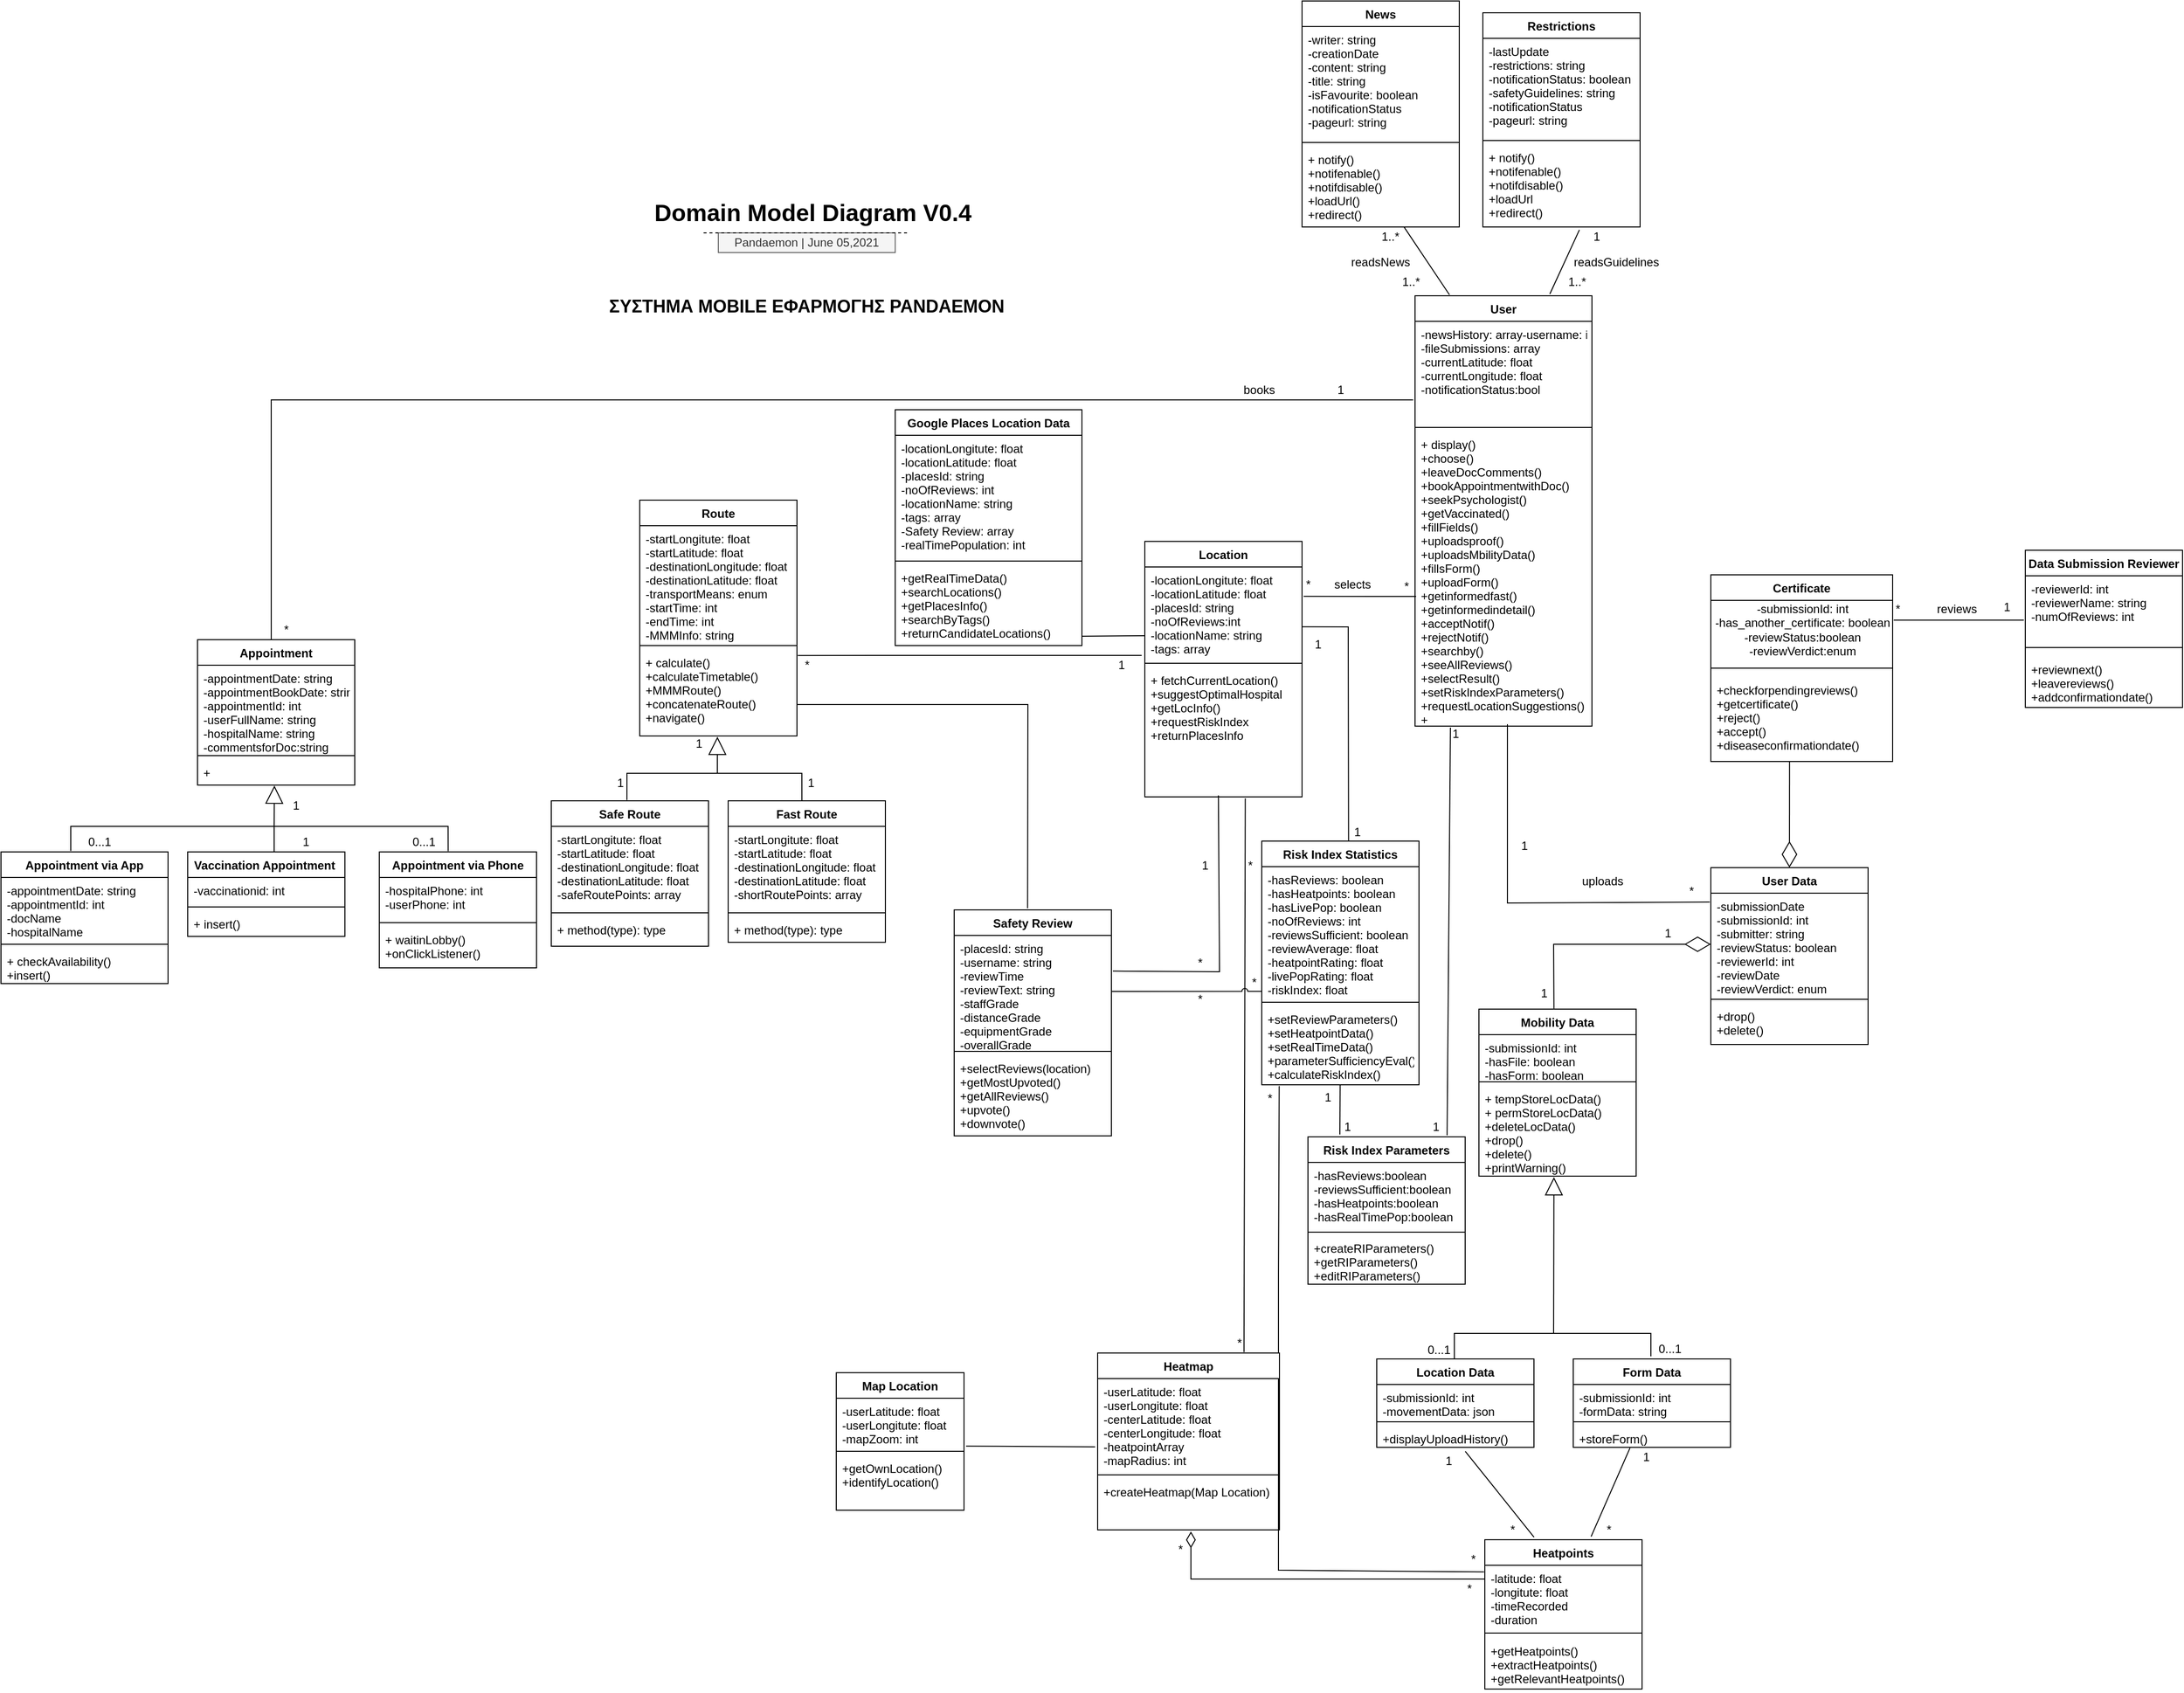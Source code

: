 <mxfile version="14.7.0" type="device"><diagram id="yuyomh_Z-riFMBoMnAS-" name="Page-1"><mxGraphModel dx="2098" dy="1786" grid="1" gridSize="10" guides="1" tooltips="1" connect="1" arrows="1" fold="1" page="1" pageScale="1" pageWidth="850" pageHeight="1100" background="none" math="0" shadow="0"><root><mxCell id="0"/><mxCell id="1" parent="0"/><mxCell id="DXZhsuYm7_AlYFbYrXAc-66" value="" style="endArrow=none;html=1;rounded=0;strokeWidth=1;exitX=0.469;exitY=-0.001;exitDx=0;exitDy=0;exitPerimeter=0;" parent="1" source="4TDQ_Oid2N28Wve5Wpuq-97" edge="1"><mxGeometry width="50" height="50" relative="1" as="geometry"><mxPoint x="-545" y="480" as="sourcePoint"/><mxPoint x="617" y="230" as="targetPoint"/><Array as="points"><mxPoint x="-545" y="230"/><mxPoint x="6" y="230"/></Array></mxGeometry></mxCell><mxCell id="DXZhsuYm7_AlYFbYrXAc-67" value="" style="endArrow=none;html=1;exitX=0.762;exitY=-0.004;exitDx=0;exitDy=0;exitPerimeter=0;entryX=0.614;entryY=1.035;entryDx=0;entryDy=0;entryPerimeter=0;" parent="1" source="4TDQ_Oid2N28Wve5Wpuq-22" target="4TDQ_Oid2N28Wve5Wpuq-66" edge="1"><mxGeometry width="50" height="50" relative="1" as="geometry"><mxPoint x="748.96" y="111.0" as="sourcePoint"/><mxPoint x="794" y="54" as="targetPoint"/></mxGeometry></mxCell><mxCell id="DXZhsuYm7_AlYFbYrXAc-73" value="&lt;h2&gt;ΣΥΣΤΗΜΑ ΜΟΒILE ΕΦΑΡΜΟΓΗΣ PANDAEMON&lt;/h2&gt;" style="text;html=1;strokeColor=none;fillColor=none;align=center;verticalAlign=middle;whiteSpace=wrap;rounded=0;" parent="1" vertex="1"><mxGeometry x="-220" y="110" width="440" height="50" as="geometry"/></mxCell><mxCell id="DXZhsuYm7_AlYFbYrXAc-74" value="&lt;h1&gt;Domain Model Diagram V0.4&lt;/h1&gt;" style="text;html=1;strokeColor=none;fillColor=none;spacing=5;spacingTop=-20;whiteSpace=wrap;overflow=hidden;rounded=0;fontFamily=Helvetica;" parent="1" vertex="1"><mxGeometry x="-160" y="20" width="335" height="120" as="geometry"/></mxCell><mxCell id="DXZhsuYm7_AlYFbYrXAc-75" value="Pandaemon | June 05,2021" style="text;html=1;strokeColor=#666666;fillColor=#f5f5f5;align=center;verticalAlign=middle;whiteSpace=wrap;rounded=0;fontFamily=Helvetica;fontStyle=0;fontColor=#333333;" parent="1" vertex="1"><mxGeometry x="-90" y="60" width="180" height="20" as="geometry"/></mxCell><mxCell id="DXZhsuYm7_AlYFbYrXAc-76" value="" style="endArrow=none;dashed=1;html=1;fontFamily=Helvetica;" parent="1" edge="1"><mxGeometry width="50" height="50" relative="1" as="geometry"><mxPoint x="-105" y="60" as="sourcePoint"/><mxPoint x="105" y="60" as="targetPoint"/></mxGeometry></mxCell><mxCell id="Nefk6OI-wcXbnHu0i7zC-15" value="" style="endArrow=block;endSize=16;endFill=0;html=1;entryX=0.489;entryY=1.019;entryDx=0;entryDy=0;entryPerimeter=0;" parent="1" target="4TDQ_Oid2N28Wve5Wpuq-100" edge="1"><mxGeometry width="160" relative="1" as="geometry"><mxPoint x="-542" y="664" as="sourcePoint"/><mxPoint x="-543.04" y="604.456" as="targetPoint"/><Array as="points"/></mxGeometry></mxCell><mxCell id="Nefk6OI-wcXbnHu0i7zC-16" value="" style="endArrow=none;html=1;rounded=0;entryX=0.438;entryY=-0.006;entryDx=0;entryDy=0;entryPerimeter=0;" parent="1" target="4TDQ_Oid2N28Wve5Wpuq-37" edge="1"><mxGeometry width="50" height="50" relative="1" as="geometry"><mxPoint x="-749" y="689" as="sourcePoint"/><mxPoint x="-365" y="680" as="targetPoint"/><Array as="points"><mxPoint x="-749" y="664"/><mxPoint x="-515" y="664"/><mxPoint x="-365" y="664"/></Array></mxGeometry></mxCell><mxCell id="Nefk6OI-wcXbnHu0i7zC-24" value="" style="endArrow=block;endSize=16;endFill=0;html=1;entryX=0.477;entryY=1.011;entryDx=0;entryDy=0;entryPerimeter=0;" parent="1" target="4TDQ_Oid2N28Wve5Wpuq-80" edge="1"><mxGeometry width="160" relative="1" as="geometry"><mxPoint x="760" y="1180" as="sourcePoint"/><mxPoint x="759" y="1040" as="targetPoint"/><Array as="points"/></mxGeometry></mxCell><mxCell id="Nefk6OI-wcXbnHu0i7zC-25" value="" style="endArrow=none;html=1;entryX=0.025;entryY=0.87;entryDx=0;entryDy=0;rounded=0;entryPerimeter=0;exitX=0.9;exitY=0.98;exitDx=0;exitDy=0;exitPerimeter=0;" parent="1" source="kr0_1w28YPD3-zyTzeKx-8" target="kr0_1w28YPD3-zyTzeKx-7" edge="1"><mxGeometry width="50" height="50" relative="1" as="geometry"><mxPoint x="659" y="1196" as="sourcePoint"/><mxPoint x="854" y="1180" as="targetPoint"/><Array as="points"><mxPoint x="659" y="1180"/><mxPoint x="754" y="1180"/><mxPoint x="859" y="1180"/></Array></mxGeometry></mxCell><mxCell id="Nefk6OI-wcXbnHu0i7zC-34" value="" style="endArrow=none;html=1;rounded=0;exitX=1.009;exitY=0.318;exitDx=0;exitDy=0;exitPerimeter=0;entryX=0.468;entryY=0.989;entryDx=0;entryDy=0;entryPerimeter=0;" parent="1" source="4TDQ_Oid2N28Wve5Wpuq-51" target="4TDQ_Oid2N28Wve5Wpuq-21" edge="1"><mxGeometry width="50" height="50" relative="1" as="geometry"><mxPoint x="320" y="812" as="sourcePoint"/><mxPoint x="420" y="710" as="targetPoint"/><Array as="points"><mxPoint x="420" y="812"/></Array></mxGeometry></mxCell><mxCell id="Nefk6OI-wcXbnHu0i7zC-35" value="" style="endArrow=none;html=1;strokeWidth=1;rounded=1;jumpStyle=arc;entryX=0.639;entryY=1.011;entryDx=0;entryDy=0;entryPerimeter=0;exitX=0.805;exitY=-0.005;exitDx=0;exitDy=0;exitPerimeter=0;" parent="1" source="4TDQ_Oid2N28Wve5Wpuq-72" target="4TDQ_Oid2N28Wve5Wpuq-21" edge="1"><mxGeometry width="50" height="50" relative="1" as="geometry"><mxPoint x="446" y="1070" as="sourcePoint"/><mxPoint x="446" y="670" as="targetPoint"/><Array as="points"><mxPoint x="445" y="750"/></Array></mxGeometry></mxCell><mxCell id="Nefk6OI-wcXbnHu0i7zC-38" value="" style="endArrow=none;html=1;entryX=-0.02;entryY=0.957;entryDx=0;entryDy=0;entryPerimeter=0;exitX=1.005;exitY=0.069;exitDx=0;exitDy=0;exitPerimeter=0;" parent="1" source="4TDQ_Oid2N28Wve5Wpuq-96" target="4TDQ_Oid2N28Wve5Wpuq-19" edge="1"><mxGeometry width="50" height="50" relative="1" as="geometry"><mxPoint x="10" y="490" as="sourcePoint"/><mxPoint x="330" y="519.74" as="targetPoint"/><Array as="points"/></mxGeometry></mxCell><mxCell id="Nefk6OI-wcXbnHu0i7zC-39" value="" style="endArrow=none;html=1;entryX=0.649;entryY=1.001;entryDx=0;entryDy=0;entryPerimeter=0;" parent="1" target="4TDQ_Oid2N28Wve5Wpuq-62" edge="1"><mxGeometry width="50" height="50" relative="1" as="geometry"><mxPoint x="654" y="123" as="sourcePoint"/><mxPoint x="604" y="54" as="targetPoint"/></mxGeometry></mxCell><mxCell id="Nefk6OI-wcXbnHu0i7zC-43" value="" style="endArrow=none;html=1;rounded=0;entryX=0.467;entryY=-0.007;entryDx=0;entryDy=0;entryPerimeter=0;exitX=1.003;exitY=0.637;exitDx=0;exitDy=0;exitPerimeter=0;" parent="1" source="4TDQ_Oid2N28Wve5Wpuq-96" target="4TDQ_Oid2N28Wve5Wpuq-50" edge="1"><mxGeometry width="50" height="50" relative="1" as="geometry"><mxPoint y="540" as="sourcePoint"/><mxPoint x="225" y="740" as="targetPoint"/><Array as="points"><mxPoint x="225" y="540"/></Array></mxGeometry></mxCell><mxCell id="Nefk6OI-wcXbnHu0i7zC-44" value="" style="endArrow=block;endSize=16;endFill=0;html=1;entryX=0.494;entryY=1.009;entryDx=0;entryDy=0;entryPerimeter=0;" parent="1" target="4TDQ_Oid2N28Wve5Wpuq-96" edge="1"><mxGeometry width="160" relative="1" as="geometry"><mxPoint x="-91" y="610" as="sourcePoint"/><mxPoint x="-91" y="580" as="targetPoint"/><Array as="points"/></mxGeometry></mxCell><mxCell id="Nefk6OI-wcXbnHu0i7zC-45" value="" style="endArrow=none;html=1;entryX=0.469;entryY=0.012;entryDx=0;entryDy=0;rounded=0;entryPerimeter=0;exitX=0.481;exitY=-0.005;exitDx=0;exitDy=0;exitPerimeter=0;" parent="1" source="4TDQ_Oid2N28Wve5Wpuq-42" target="4TDQ_Oid2N28Wve5Wpuq-46" edge="1"><mxGeometry width="50" height="50" relative="1" as="geometry"><mxPoint x="-183" y="630" as="sourcePoint"/><mxPoint x="2" y="610" as="targetPoint"/><Array as="points"><mxPoint x="-183" y="610"/><mxPoint x="-90" y="610"/><mxPoint x="-5" y="610"/></Array></mxGeometry></mxCell><mxCell id="ymF2hbWtpfcAQ_gar1GF-4" value="" style="endArrow=none;html=1;fontStyle=1;entryX=-0.007;entryY=0.087;entryDx=0;entryDy=0;rounded=0;entryPerimeter=0;" parent="1" target="4TDQ_Oid2N28Wve5Wpuq-56" edge="1"><mxGeometry width="50" height="50" relative="1" as="geometry"><mxPoint x="713" y="560" as="sourcePoint"/><mxPoint x="671" y="740" as="targetPoint"/><Array as="points"><mxPoint x="713" y="742"/></Array></mxGeometry></mxCell><mxCell id="tGJh9vzfSMj-4VfXQ0BJ-2" value="" style="endArrow=none;html=1;endSize=12;startArrow=diamondThin;startSize=14;startFill=0;edgeStyle=orthogonalEdgeStyle;align=left;verticalAlign=bottom;entryX=0;entryY=0.5;entryDx=0;entryDy=0;rounded=0;endFill=0;exitX=0.513;exitY=1.032;exitDx=0;exitDy=0;exitPerimeter=0;" parent="1" source="4TDQ_Oid2N28Wve5Wpuq-75" target="4TDQ_Oid2N28Wve5Wpuq-90" edge="1"><mxGeometry x="-1" y="3" relative="1" as="geometry"><mxPoint x="391" y="1390" as="sourcePoint"/><mxPoint x="545" y="1400" as="targetPoint"/><Array as="points"><mxPoint x="391" y="1430"/><mxPoint x="690" y="1430"/></Array></mxGeometry></mxCell><mxCell id="tGJh9vzfSMj-4VfXQ0BJ-3" value="" style="endArrow=none;html=1;entryX=0.563;entryY=1.182;entryDx=0;entryDy=0;entryPerimeter=0;exitX=0.313;exitY=-0.017;exitDx=0;exitDy=0;exitPerimeter=0;" parent="1" source="4TDQ_Oid2N28Wve5Wpuq-89" target="4TDQ_Oid2N28Wve5Wpuq-88" edge="1"><mxGeometry width="50" height="50" relative="1" as="geometry"><mxPoint x="750" y="1390" as="sourcePoint"/><mxPoint x="690" y="1320" as="targetPoint"/></mxGeometry></mxCell><mxCell id="tGJh9vzfSMj-4VfXQ0BJ-4" value="" style="endArrow=none;html=1;entryX=0.361;entryY=1.025;entryDx=0;entryDy=0;entryPerimeter=0;exitX=0.676;exitY=-0.021;exitDx=0;exitDy=0;exitPerimeter=0;" parent="1" source="4TDQ_Oid2N28Wve5Wpuq-89" target="4TDQ_Oid2N28Wve5Wpuq-84" edge="1"><mxGeometry width="50" height="50" relative="1" as="geometry"><mxPoint x="798" y="1390" as="sourcePoint"/><mxPoint x="840" y="1310" as="targetPoint"/></mxGeometry></mxCell><mxCell id="tGJh9vzfSMj-4VfXQ0BJ-5" value="" style="endArrow=none;html=1;rounded=0;exitX=-0.005;exitY=0.106;exitDx=0;exitDy=0;exitPerimeter=0;entryX=0.111;entryY=1.016;entryDx=0;entryDy=0;entryPerimeter=0;" parent="1" source="4TDQ_Oid2N28Wve5Wpuq-90" target="4TDQ_Oid2N28Wve5Wpuq-71" edge="1"><mxGeometry width="50" height="50" relative="1" as="geometry"><mxPoint x="610" y="1320" as="sourcePoint"/><mxPoint x="479" y="930" as="targetPoint"/><Array as="points"><mxPoint x="480" y="1421"/><mxPoint x="480" y="1120"/></Array></mxGeometry></mxCell><mxCell id="fPetUdvOgGwnssukz714-1" value="1..*" style="text;html=1;strokeColor=none;fillColor=none;align=center;verticalAlign=middle;whiteSpace=wrap;rounded=0;" parent="1" vertex="1"><mxGeometry x="574" y="54" width="40" height="20" as="geometry"/></mxCell><mxCell id="fPetUdvOgGwnssukz714-2" value="readsNews" style="text;html=1;strokeColor=none;fillColor=none;align=center;verticalAlign=middle;whiteSpace=wrap;rounded=0;" parent="1" vertex="1"><mxGeometry x="564" y="80" width="40" height="20" as="geometry"/></mxCell><mxCell id="fPetUdvOgGwnssukz714-3" value="readsGuidelines" style="text;html=1;strokeColor=none;fillColor=none;align=center;verticalAlign=middle;whiteSpace=wrap;rounded=0;" parent="1" vertex="1"><mxGeometry x="804" y="80" width="40" height="20" as="geometry"/></mxCell><mxCell id="fPetUdvOgGwnssukz714-5" value="1" style="text;html=1;strokeColor=none;fillColor=none;align=center;verticalAlign=middle;whiteSpace=wrap;rounded=0;" parent="1" vertex="1"><mxGeometry x="784" y="54" width="40" height="20" as="geometry"/></mxCell><mxCell id="fPetUdvOgGwnssukz714-6" value="1..*" style="text;html=1;strokeColor=none;fillColor=none;align=center;verticalAlign=middle;whiteSpace=wrap;rounded=0;" parent="1" vertex="1"><mxGeometry x="595" y="100" width="40" height="20" as="geometry"/></mxCell><mxCell id="fPetUdvOgGwnssukz714-9" value="1..*" style="text;html=1;strokeColor=none;fillColor=none;align=center;verticalAlign=middle;whiteSpace=wrap;rounded=0;" parent="1" vertex="1"><mxGeometry x="764" y="100" width="40" height="20" as="geometry"/></mxCell><mxCell id="fPetUdvOgGwnssukz714-11" value="" style="endArrow=none;html=1;targetPerimeterSpacing=0;sourcePerimeterSpacing=0;endSize=6;startSize=6;jumpSize=6;shadow=0;sketch=0;rounded=0;exitX=0.006;exitY=0.56;exitDx=0;exitDy=0;exitPerimeter=0;entryX=1.01;entryY=0.318;entryDx=0;entryDy=0;entryPerimeter=0;" parent="1" source="4TDQ_Oid2N28Wve5Wpuq-25" target="4TDQ_Oid2N28Wve5Wpuq-19" edge="1"><mxGeometry width="50" height="50" relative="1" as="geometry"><mxPoint x="574" y="430" as="sourcePoint"/><mxPoint x="500" y="370" as="targetPoint"/><Array as="points"/></mxGeometry></mxCell><mxCell id="fPetUdvOgGwnssukz714-12" value="uploads" style="text;html=1;strokeColor=none;fillColor=none;align=center;verticalAlign=middle;whiteSpace=wrap;rounded=0;" parent="1" vertex="1"><mxGeometry x="790" y="710" width="40" height="20" as="geometry"/></mxCell><mxCell id="fPetUdvOgGwnssukz714-17" value="" style="endArrow=none;html=1;shadow=0;startSize=6;endSize=6;sourcePerimeterSpacing=0;targetPerimeterSpacing=0;strokeColor=#000000;exitX=1.006;exitY=0.336;exitDx=0;exitDy=0;exitPerimeter=0;entryX=-0.009;entryY=0.706;entryDx=0;entryDy=0;entryPerimeter=0;" parent="1" source="y5ippLIIrn_A5QXWp2Ky-24" target="4TDQ_Oid2N28Wve5Wpuq-11" edge="1"><mxGeometry width="50" height="50" relative="1" as="geometry"><mxPoint x="1087.19" y="423.936" as="sourcePoint"/><mxPoint x="1230" y="453" as="targetPoint"/></mxGeometry></mxCell><mxCell id="fPetUdvOgGwnssukz714-19" value="" style="endArrow=diamondThin;endFill=0;endSize=24;html=1;shadow=0;sourcePerimeterSpacing=0;targetPerimeterSpacing=0;strokeColor=#000000;rounded=0;entryX=0;entryY=0.5;entryDx=0;entryDy=0;exitX=0.477;exitY=-0.004;exitDx=0;exitDy=0;exitPerimeter=0;" parent="1" source="4TDQ_Oid2N28Wve5Wpuq-77" target="4TDQ_Oid2N28Wve5Wpuq-56" edge="1"><mxGeometry width="160" relative="1" as="geometry"><mxPoint x="765" y="840" as="sourcePoint"/><mxPoint x="910" y="785" as="targetPoint"/><Array as="points"><mxPoint x="760" y="784"/></Array></mxGeometry></mxCell><mxCell id="fPetUdvOgGwnssukz714-20" value="" style="endArrow=diamondThin;endFill=0;endSize=24;html=1;shadow=0;sourcePerimeterSpacing=0;targetPerimeterSpacing=0;strokeColor=#000000;rounded=0;entryX=0.5;entryY=0;entryDx=0;entryDy=0;exitX=0.433;exitY=1;exitDx=0;exitDy=0;exitPerimeter=0;" parent="1" source="4TDQ_Oid2N28Wve5Wpuq-9" target="4TDQ_Oid2N28Wve5Wpuq-55" edge="1"><mxGeometry width="160" relative="1" as="geometry"><mxPoint x="1000" y="650" as="sourcePoint"/><mxPoint x="1001" y="700" as="targetPoint"/><Array as="points"/></mxGeometry></mxCell><mxCell id="kr0_1w28YPD3-zyTzeKx-5" value="1" style="text;html=1;align=center;verticalAlign=middle;resizable=0;points=[];autosize=1;strokeColor=none;" parent="1" vertex="1"><mxGeometry x="866" y="763" width="20" height="20" as="geometry"/></mxCell><mxCell id="kr0_1w28YPD3-zyTzeKx-6" value="1" style="text;html=1;align=center;verticalAlign=middle;resizable=0;points=[];autosize=1;strokeColor=none;" parent="1" vertex="1"><mxGeometry x="740" y="824" width="20" height="20" as="geometry"/></mxCell><mxCell id="kr0_1w28YPD3-zyTzeKx-7" value="0...1" style="text;html=1;align=center;verticalAlign=middle;resizable=0;points=[];autosize=1;strokeColor=none;" parent="1" vertex="1"><mxGeometry x="858" y="1186" width="40" height="20" as="geometry"/></mxCell><mxCell id="kr0_1w28YPD3-zyTzeKx-8" value="0...1" style="text;html=1;align=center;verticalAlign=middle;resizable=0;points=[];autosize=1;strokeColor=none;" parent="1" vertex="1"><mxGeometry x="623" y="1187" width="40" height="20" as="geometry"/></mxCell><mxCell id="kr0_1w28YPD3-zyTzeKx-9" value="1" style="text;html=1;align=center;verticalAlign=middle;resizable=0;points=[];autosize=1;strokeColor=none;" parent="1" vertex="1"><mxGeometry x="643" y="1300" width="20" height="20" as="geometry"/></mxCell><mxCell id="kr0_1w28YPD3-zyTzeKx-10" value="*" style="text;html=1;align=center;verticalAlign=middle;resizable=0;points=[];autosize=1;strokeColor=none;" parent="1" vertex="1"><mxGeometry x="708" y="1370" width="20" height="20" as="geometry"/></mxCell><mxCell id="kr0_1w28YPD3-zyTzeKx-11" value="1" style="text;html=1;align=center;verticalAlign=middle;resizable=0;points=[];autosize=1;strokeColor=none;" parent="1" vertex="1"><mxGeometry x="844" y="1296" width="20" height="20" as="geometry"/></mxCell><mxCell id="kr0_1w28YPD3-zyTzeKx-12" value="*" style="text;html=1;align=center;verticalAlign=middle;resizable=0;points=[];autosize=1;strokeColor=none;" parent="1" vertex="1"><mxGeometry x="806" y="1370" width="20" height="20" as="geometry"/></mxCell><mxCell id="kr0_1w28YPD3-zyTzeKx-16" value="*" style="text;html=1;align=center;verticalAlign=middle;resizable=0;points=[];autosize=1;strokeColor=none;" parent="1" vertex="1"><mxGeometry x="664" y="1430" width="20" height="20" as="geometry"/></mxCell><mxCell id="kr0_1w28YPD3-zyTzeKx-18" value="*" style="text;html=1;align=center;verticalAlign=middle;resizable=0;points=[];autosize=1;strokeColor=none;" parent="1" vertex="1"><mxGeometry x="668" y="1400" width="20" height="20" as="geometry"/></mxCell><mxCell id="kr0_1w28YPD3-zyTzeKx-19" value="*" style="text;html=1;align=center;verticalAlign=middle;resizable=0;points=[];autosize=1;strokeColor=none;" parent="1" vertex="1"><mxGeometry x="461" y="931" width="20" height="20" as="geometry"/></mxCell><mxCell id="kr0_1w28YPD3-zyTzeKx-21" value="*" style="text;html=1;align=center;verticalAlign=middle;resizable=0;points=[];autosize=1;strokeColor=none;" parent="1" vertex="1"><mxGeometry x="441" y="694" width="20" height="20" as="geometry"/></mxCell><mxCell id="kr0_1w28YPD3-zyTzeKx-22" value="*" style="text;html=1;align=center;verticalAlign=middle;resizable=0;points=[];autosize=1;strokeColor=none;" parent="1" vertex="1"><mxGeometry x="430" y="1180" width="20" height="20" as="geometry"/></mxCell><mxCell id="kr0_1w28YPD3-zyTzeKx-24" value="1" style="text;html=1;align=center;verticalAlign=middle;resizable=0;points=[];autosize=1;strokeColor=none;" parent="1" vertex="1"><mxGeometry x="395" y="694" width="20" height="20" as="geometry"/></mxCell><mxCell id="kr0_1w28YPD3-zyTzeKx-25" value="*" style="text;html=1;align=center;verticalAlign=middle;resizable=0;points=[];autosize=1;strokeColor=none;" parent="1" vertex="1"><mxGeometry x="390" y="793" width="20" height="20" as="geometry"/></mxCell><mxCell id="kr0_1w28YPD3-zyTzeKx-29" value="" style="endArrow=none;html=1;exitX=0.067;exitY=1.098;exitDx=0;exitDy=0;rounded=0;entryX=1;entryY=0.647;entryDx=0;entryDy=0;entryPerimeter=0;exitPerimeter=0;" parent="1" source="kr0_1w28YPD3-zyTzeKx-31" target="4TDQ_Oid2N28Wve5Wpuq-19" edge="1"><mxGeometry width="50" height="50" relative="1" as="geometry"><mxPoint x="545" y="632.64" as="sourcePoint"/><mxPoint x="525" y="540" as="targetPoint"/><Array as="points"><mxPoint x="551" y="461"/></Array></mxGeometry></mxCell><mxCell id="kr0_1w28YPD3-zyTzeKx-30" value="1" style="text;html=1;align=center;verticalAlign=middle;resizable=0;points=[];autosize=1;strokeColor=none;" parent="1" vertex="1"><mxGeometry x="510" y="469" width="20" height="20" as="geometry"/></mxCell><mxCell id="kr0_1w28YPD3-zyTzeKx-31" value="1" style="text;html=1;align=center;verticalAlign=middle;resizable=0;points=[];autosize=1;strokeColor=none;" parent="1" vertex="1"><mxGeometry x="550" y="660" width="20" height="20" as="geometry"/></mxCell><mxCell id="kr0_1w28YPD3-zyTzeKx-32" value="*&lt;br&gt;" style="text;html=1;align=center;verticalAlign=middle;resizable=0;points=[];autosize=1;strokeColor=none;" parent="1" vertex="1"><mxGeometry x="390" y="830" width="20" height="20" as="geometry"/></mxCell><mxCell id="kr0_1w28YPD3-zyTzeKx-33" value="*" style="text;html=1;align=center;verticalAlign=middle;resizable=0;points=[];autosize=1;strokeColor=none;" parent="1" vertex="1"><mxGeometry x="445" y="813" width="20" height="20" as="geometry"/></mxCell><mxCell id="kr0_1w28YPD3-zyTzeKx-37" value="" style="endArrow=none;html=1;jumpStyle=arc;exitX=1;exitY=0.5;exitDx=0;exitDy=0;entryX=0.001;entryY=0.947;entryDx=0;entryDy=0;entryPerimeter=0;" parent="1" source="4TDQ_Oid2N28Wve5Wpuq-51" target="4TDQ_Oid2N28Wve5Wpuq-69" edge="1"><mxGeometry width="50" height="50" relative="1" as="geometry"><mxPoint x="320" y="831" as="sourcePoint"/><mxPoint x="460" y="831" as="targetPoint"/></mxGeometry></mxCell><mxCell id="kr0_1w28YPD3-zyTzeKx-42" value="0...1" style="text;html=1;align=center;verticalAlign=middle;resizable=0;points=[];autosize=1;strokeColor=none;" parent="1" vertex="1"><mxGeometry x="-740" y="670" width="40" height="20" as="geometry"/></mxCell><mxCell id="kr0_1w28YPD3-zyTzeKx-43" value="0...1" style="text;html=1;align=center;verticalAlign=middle;resizable=0;points=[];autosize=1;strokeColor=none;" parent="1" vertex="1"><mxGeometry x="-410" y="670" width="40" height="20" as="geometry"/></mxCell><mxCell id="kr0_1w28YPD3-zyTzeKx-44" value="1" style="text;html=1;align=center;verticalAlign=middle;resizable=0;points=[];autosize=1;strokeColor=none;" parent="1" vertex="1"><mxGeometry x="533" y="210" width="20" height="20" as="geometry"/></mxCell><mxCell id="kr0_1w28YPD3-zyTzeKx-45" value="*" style="text;html=1;align=center;verticalAlign=middle;resizable=0;points=[];autosize=1;strokeColor=none;" parent="1" vertex="1"><mxGeometry x="-540" y="454" width="20" height="20" as="geometry"/></mxCell><mxCell id="kr0_1w28YPD3-zyTzeKx-46" value="1" style="text;html=1;align=center;verticalAlign=middle;resizable=0;points=[];autosize=1;strokeColor=none;" parent="1" vertex="1"><mxGeometry x="-120" y="570" width="20" height="20" as="geometry"/></mxCell><mxCell id="kr0_1w28YPD3-zyTzeKx-47" value="1" style="text;html=1;align=center;verticalAlign=middle;resizable=0;points=[];autosize=1;strokeColor=none;" parent="1" vertex="1"><mxGeometry x="-200" y="610" width="20" height="20" as="geometry"/></mxCell><mxCell id="kr0_1w28YPD3-zyTzeKx-48" value="1" style="text;html=1;align=center;verticalAlign=middle;resizable=0;points=[];autosize=1;strokeColor=none;" parent="1" vertex="1"><mxGeometry x="-6" y="610" width="20" height="20" as="geometry"/></mxCell><mxCell id="kr0_1w28YPD3-zyTzeKx-49" value="1" style="text;html=1;align=center;verticalAlign=middle;resizable=0;points=[];autosize=1;strokeColor=none;" parent="1" vertex="1"><mxGeometry x="720" y="674" width="20" height="20" as="geometry"/></mxCell><mxCell id="kr0_1w28YPD3-zyTzeKx-50" value="*" style="text;html=1;align=center;verticalAlign=middle;resizable=0;points=[];autosize=1;strokeColor=none;" parent="1" vertex="1"><mxGeometry x="890" y="720" width="20" height="20" as="geometry"/></mxCell><mxCell id="kr0_1w28YPD3-zyTzeKx-51" value="1" style="text;html=1;align=center;verticalAlign=middle;resizable=0;points=[];autosize=1;strokeColor=none;" parent="1" vertex="1"><mxGeometry x="310" y="490" width="20" height="20" as="geometry"/></mxCell><mxCell id="kr0_1w28YPD3-zyTzeKx-52" value="*" style="text;html=1;align=center;verticalAlign=middle;resizable=0;points=[];autosize=1;strokeColor=none;" parent="1" vertex="1"><mxGeometry x="-10" y="490" width="20" height="20" as="geometry"/></mxCell><mxCell id="kr0_1w28YPD3-zyTzeKx-53" value="1" style="text;html=1;align=center;verticalAlign=middle;resizable=0;points=[];autosize=1;strokeColor=none;" parent="1" vertex="1"><mxGeometry x="1211" y="431" width="20" height="20" as="geometry"/></mxCell><mxCell id="kr0_1w28YPD3-zyTzeKx-54" value="*" style="text;html=1;align=center;verticalAlign=middle;resizable=0;points=[];autosize=1;strokeColor=none;" parent="1" vertex="1"><mxGeometry x="1100" y="433" width="20" height="20" as="geometry"/></mxCell><mxCell id="kr0_1w28YPD3-zyTzeKx-55" value="reviews" style="text;html=1;align=center;verticalAlign=middle;resizable=0;points=[];autosize=1;strokeColor=none;" parent="1" vertex="1"><mxGeometry x="1140" y="433" width="60" height="20" as="geometry"/></mxCell><mxCell id="kr0_1w28YPD3-zyTzeKx-56" value="books&lt;br&gt;" style="text;html=1;align=center;verticalAlign=middle;resizable=0;points=[];autosize=1;strokeColor=none;" parent="1" vertex="1"><mxGeometry x="435" y="210" width="50" height="20" as="geometry"/></mxCell><mxCell id="kr0_1w28YPD3-zyTzeKx-57" value="selects" style="text;html=1;align=center;verticalAlign=middle;resizable=0;points=[];autosize=1;strokeColor=none;" parent="1" vertex="1"><mxGeometry x="530" y="408" width="50" height="20" as="geometry"/></mxCell><mxCell id="4TDQ_Oid2N28Wve5Wpuq-6" value="Certificate" style="swimlane;fontStyle=1;align=center;verticalAlign=top;childLayout=stackLayout;horizontal=1;startSize=26;horizontalStack=0;resizeParent=1;resizeParentMax=0;resizeLast=0;collapsible=1;marginBottom=0;" parent="1" vertex="1"><mxGeometry x="920" y="408" width="185" height="190" as="geometry"/></mxCell><mxCell id="y5ippLIIrn_A5QXWp2Ky-24" value="-submissionId: int&lt;br&gt;-has_another_certificate: boolean&lt;br&gt;-reviewStatus:boolean&lt;br&gt;-reviewVerdict:enum" style="text;html=1;align=center;verticalAlign=middle;resizable=0;points=[];autosize=1;strokeColor=none;" parent="4TDQ_Oid2N28Wve5Wpuq-6" vertex="1"><mxGeometry y="26" width="185" height="60" as="geometry"/></mxCell><mxCell id="4TDQ_Oid2N28Wve5Wpuq-8" value="" style="line;strokeWidth=1;fillColor=none;align=left;verticalAlign=middle;spacingTop=-1;spacingLeft=3;spacingRight=3;rotatable=0;labelPosition=right;points=[];portConstraint=eastwest;" parent="4TDQ_Oid2N28Wve5Wpuq-6" vertex="1"><mxGeometry y="86" width="185" height="18" as="geometry"/></mxCell><mxCell id="4TDQ_Oid2N28Wve5Wpuq-9" value="+checkforpendingreviews()&#10;+getcertificate()&#10;+reject()&#10;+accept()&#10;+diseaseconfirmationdate()" style="text;strokeColor=none;fillColor=none;align=left;verticalAlign=top;spacingLeft=4;spacingRight=4;overflow=hidden;rotatable=0;points=[[0,0.5],[1,0.5]];portConstraint=eastwest;" parent="4TDQ_Oid2N28Wve5Wpuq-6" vertex="1"><mxGeometry y="104" width="185" height="86" as="geometry"/></mxCell><mxCell id="4TDQ_Oid2N28Wve5Wpuq-10" value="Data Submission Reviewer" style="swimlane;fontStyle=1;align=center;verticalAlign=top;childLayout=stackLayout;horizontal=1;startSize=26;horizontalStack=0;resizeParent=1;resizeParentMax=0;resizeLast=0;collapsible=1;marginBottom=0;strokeColor=#000000;" parent="1" vertex="1"><mxGeometry x="1240" y="383" width="160" height="160" as="geometry"/></mxCell><mxCell id="4TDQ_Oid2N28Wve5Wpuq-11" value="-reviewerId: int&#10;-reviewerName: string&#10;-numOfReviews: int&#10;" style="text;strokeColor=none;fillColor=none;align=left;verticalAlign=top;spacingLeft=4;spacingRight=4;overflow=hidden;rotatable=0;points=[[0,0.5],[1,0.5]];portConstraint=eastwest;" parent="4TDQ_Oid2N28Wve5Wpuq-10" vertex="1"><mxGeometry y="26" width="160" height="64" as="geometry"/></mxCell><mxCell id="4TDQ_Oid2N28Wve5Wpuq-12" value="" style="line;strokeWidth=1;fillColor=none;align=left;verticalAlign=middle;spacingTop=-1;spacingLeft=3;spacingRight=3;rotatable=0;labelPosition=right;points=[];portConstraint=eastwest;" parent="4TDQ_Oid2N28Wve5Wpuq-10" vertex="1"><mxGeometry y="90" width="160" height="18" as="geometry"/></mxCell><mxCell id="4TDQ_Oid2N28Wve5Wpuq-13" value="+reviewnext()&#10;+leavereviews()&#10;+addconfirmationdate()" style="text;strokeColor=none;fillColor=none;align=left;verticalAlign=top;spacingLeft=4;spacingRight=4;overflow=hidden;rotatable=0;points=[[0,0.5],[1,0.5]];portConstraint=eastwest;" parent="4TDQ_Oid2N28Wve5Wpuq-10" vertex="1"><mxGeometry y="108" width="160" height="52" as="geometry"/></mxCell><mxCell id="4TDQ_Oid2N28Wve5Wpuq-18" value="Location" style="swimlane;fontStyle=1;align=center;verticalAlign=top;childLayout=stackLayout;horizontal=1;startSize=26;horizontalStack=0;resizeParent=1;resizeParentMax=0;resizeLast=0;collapsible=1;marginBottom=0;strokeColor=#000000;" parent="1" vertex="1"><mxGeometry x="344" y="374" width="160" height="260" as="geometry"/></mxCell><mxCell id="4TDQ_Oid2N28Wve5Wpuq-19" value="-locationLongitute: float&#10;-locationLatitude: float&#10;-placesId: string&#10;-noOfReviews:int&#10;-locationName: string&#10;-tags: array" style="text;strokeColor=none;fillColor=none;align=left;verticalAlign=top;spacingLeft=4;spacingRight=4;overflow=hidden;rotatable=0;points=[[0,0.5],[1,0.5]];portConstraint=eastwest;" parent="4TDQ_Oid2N28Wve5Wpuq-18" vertex="1"><mxGeometry y="26" width="160" height="94" as="geometry"/></mxCell><mxCell id="4TDQ_Oid2N28Wve5Wpuq-20" value="" style="line;strokeWidth=1;fillColor=none;align=left;verticalAlign=middle;spacingTop=-1;spacingLeft=3;spacingRight=3;rotatable=0;labelPosition=right;points=[];portConstraint=eastwest;" parent="4TDQ_Oid2N28Wve5Wpuq-18" vertex="1"><mxGeometry y="120" width="160" height="8" as="geometry"/></mxCell><mxCell id="4TDQ_Oid2N28Wve5Wpuq-21" value="+ fetchCurrentLocation()&#10;+suggestOptimalHospital&#10;+getLocInfo()&#10;+requestRiskIndex&#10;+returnPlacesInfo" style="text;strokeColor=none;fillColor=none;align=left;verticalAlign=top;spacingLeft=4;spacingRight=4;overflow=hidden;rotatable=0;points=[[0,0.5],[1,0.5]];portConstraint=eastwest;" parent="4TDQ_Oid2N28Wve5Wpuq-18" vertex="1"><mxGeometry y="128" width="160" height="132" as="geometry"/></mxCell><mxCell id="4TDQ_Oid2N28Wve5Wpuq-22" value="User" style="swimlane;fontStyle=1;align=center;verticalAlign=top;childLayout=stackLayout;horizontal=1;startSize=26;horizontalStack=0;resizeParent=1;resizeParentMax=0;resizeLast=0;collapsible=1;marginBottom=0;strokeColor=#000000;" parent="1" vertex="1"><mxGeometry x="619" y="124" width="180" height="438" as="geometry"/></mxCell><mxCell id="4TDQ_Oid2N28Wve5Wpuq-23" value="-newsHistory: array-username: int&#10;-fileSubmissions: array&#10;-currentLatitude: float&#10;-currentLongitude: float&#10;-notificationStatus:bool" style="text;strokeColor=none;fillColor=none;align=left;verticalAlign=top;spacingLeft=4;spacingRight=4;overflow=hidden;rotatable=0;points=[[0,0.5],[1,0.5]];portConstraint=eastwest;" parent="4TDQ_Oid2N28Wve5Wpuq-22" vertex="1"><mxGeometry y="26" width="180" height="104" as="geometry"/></mxCell><mxCell id="4TDQ_Oid2N28Wve5Wpuq-24" value="" style="line;strokeWidth=1;fillColor=none;align=left;verticalAlign=middle;spacingTop=-1;spacingLeft=3;spacingRight=3;rotatable=0;labelPosition=right;points=[];portConstraint=eastwest;" parent="4TDQ_Oid2N28Wve5Wpuq-22" vertex="1"><mxGeometry y="130" width="180" height="8" as="geometry"/></mxCell><mxCell id="4TDQ_Oid2N28Wve5Wpuq-25" value="+ display()&#10;+choose()&#10;+leaveDocComments()&#10;+bookAppointmentwithDoc()&#10;+seekPsychologist()&#10;+getVaccinated()&#10;+fillFields()&#10;+uploadsproof()&#10;+uploadsMbilityData()&#10;+fillsForm()&#10;+uploadForm()&#10;+getinformedfast()&#10;+getinformedindetail()&#10;+acceptNotif()&#10;+rejectNotif()&#10;+searchby()&#10;+seeAllReviews()&#10;+selectResult()&#10;+setRiskIndexParameters()&#10;+requestLocationSuggestions()&#10;+&#10;+&#10;+" style="text;strokeColor=none;fillColor=none;align=left;verticalAlign=top;spacingLeft=4;spacingRight=4;overflow=hidden;rotatable=0;points=[[0,0.5],[1,0.5]];portConstraint=eastwest;" parent="4TDQ_Oid2N28Wve5Wpuq-22" vertex="1"><mxGeometry y="138" width="180" height="300" as="geometry"/></mxCell><mxCell id="4TDQ_Oid2N28Wve5Wpuq-27" value="Vaccination Appointment " style="swimlane;fontStyle=1;align=center;verticalAlign=top;childLayout=stackLayout;horizontal=1;startSize=26;horizontalStack=0;resizeParent=1;resizeParentMax=0;resizeLast=0;collapsible=1;marginBottom=0;strokeColor=#000000;" parent="1" vertex="1"><mxGeometry x="-630" y="690" width="160" height="86" as="geometry"/></mxCell><mxCell id="4TDQ_Oid2N28Wve5Wpuq-28" value="-vaccinationid: int" style="text;strokeColor=none;fillColor=none;align=left;verticalAlign=top;spacingLeft=4;spacingRight=4;overflow=hidden;rotatable=0;points=[[0,0.5],[1,0.5]];portConstraint=eastwest;" parent="4TDQ_Oid2N28Wve5Wpuq-27" vertex="1"><mxGeometry y="26" width="160" height="26" as="geometry"/></mxCell><mxCell id="4TDQ_Oid2N28Wve5Wpuq-29" value="" style="line;strokeWidth=1;fillColor=none;align=left;verticalAlign=middle;spacingTop=-1;spacingLeft=3;spacingRight=3;rotatable=0;labelPosition=right;points=[];portConstraint=eastwest;" parent="4TDQ_Oid2N28Wve5Wpuq-27" vertex="1"><mxGeometry y="52" width="160" height="8" as="geometry"/></mxCell><mxCell id="4TDQ_Oid2N28Wve5Wpuq-30" value="+ insert()" style="text;strokeColor=none;fillColor=none;align=left;verticalAlign=top;spacingLeft=4;spacingRight=4;overflow=hidden;rotatable=0;points=[[0,0.5],[1,0.5]];portConstraint=eastwest;" parent="4TDQ_Oid2N28Wve5Wpuq-27" vertex="1"><mxGeometry y="60" width="160" height="26" as="geometry"/></mxCell><mxCell id="4TDQ_Oid2N28Wve5Wpuq-32" value="" style="endArrow=none;html=1;exitX=0.55;exitY=0.005;exitDx=0;exitDy=0;exitPerimeter=0;" parent="1" source="4TDQ_Oid2N28Wve5Wpuq-27" edge="1"><mxGeometry width="50" height="50" relative="1" as="geometry"><mxPoint x="-542" y="688" as="sourcePoint"/><mxPoint x="-542" y="660" as="targetPoint"/><Array as="points"><mxPoint x="-542" y="680"/></Array></mxGeometry></mxCell><mxCell id="4TDQ_Oid2N28Wve5Wpuq-33" value="Appointment via App" style="swimlane;fontStyle=1;align=center;verticalAlign=top;childLayout=stackLayout;horizontal=1;startSize=26;horizontalStack=0;resizeParent=1;resizeParentMax=0;resizeLast=0;collapsible=1;marginBottom=0;strokeColor=#000000;" parent="1" vertex="1"><mxGeometry x="-820" y="690" width="170" height="134" as="geometry"/></mxCell><mxCell id="4TDQ_Oid2N28Wve5Wpuq-34" value="-appointmentDate: string&#10;-appointmentId: int&#10;-docName&#10;-hospitalName" style="text;strokeColor=none;fillColor=none;align=left;verticalAlign=top;spacingLeft=4;spacingRight=4;overflow=hidden;rotatable=0;points=[[0,0.5],[1,0.5]];portConstraint=eastwest;" parent="4TDQ_Oid2N28Wve5Wpuq-33" vertex="1"><mxGeometry y="26" width="170" height="64" as="geometry"/></mxCell><mxCell id="4TDQ_Oid2N28Wve5Wpuq-35" value="" style="line;strokeWidth=1;fillColor=none;align=left;verticalAlign=middle;spacingTop=-1;spacingLeft=3;spacingRight=3;rotatable=0;labelPosition=right;points=[];portConstraint=eastwest;" parent="4TDQ_Oid2N28Wve5Wpuq-33" vertex="1"><mxGeometry y="90" width="170" height="8" as="geometry"/></mxCell><mxCell id="4TDQ_Oid2N28Wve5Wpuq-36" value="+ checkAvailability()&#10;+insert()" style="text;strokeColor=none;fillColor=none;align=left;verticalAlign=top;spacingLeft=4;spacingRight=4;overflow=hidden;rotatable=0;points=[[0,0.5],[1,0.5]];portConstraint=eastwest;" parent="4TDQ_Oid2N28Wve5Wpuq-33" vertex="1"><mxGeometry y="98" width="170" height="36" as="geometry"/></mxCell><mxCell id="4TDQ_Oid2N28Wve5Wpuq-37" value="Appointment via Phone" style="swimlane;fontStyle=1;align=center;verticalAlign=top;childLayout=stackLayout;horizontal=1;startSize=26;horizontalStack=0;resizeParent=1;resizeParentMax=0;resizeLast=0;collapsible=1;marginBottom=0;strokeColor=#000000;" parent="1" vertex="1"><mxGeometry x="-435" y="690" width="160" height="118" as="geometry"/></mxCell><mxCell id="4TDQ_Oid2N28Wve5Wpuq-38" value="-hospitalPhone: int&#10;-userPhone: int" style="text;strokeColor=none;fillColor=none;align=left;verticalAlign=top;spacingLeft=4;spacingRight=4;overflow=hidden;rotatable=0;points=[[0,0.5],[1,0.5]];portConstraint=eastwest;" parent="4TDQ_Oid2N28Wve5Wpuq-37" vertex="1"><mxGeometry y="26" width="160" height="42" as="geometry"/></mxCell><mxCell id="4TDQ_Oid2N28Wve5Wpuq-39" value="" style="line;strokeWidth=1;fillColor=none;align=left;verticalAlign=middle;spacingTop=-1;spacingLeft=3;spacingRight=3;rotatable=0;labelPosition=right;points=[];portConstraint=eastwest;" parent="4TDQ_Oid2N28Wve5Wpuq-37" vertex="1"><mxGeometry y="68" width="160" height="8" as="geometry"/></mxCell><mxCell id="4TDQ_Oid2N28Wve5Wpuq-40" value="+ waitinLobby()&#10;+onClickListener()" style="text;strokeColor=none;fillColor=none;align=left;verticalAlign=top;spacingLeft=4;spacingRight=4;overflow=hidden;rotatable=0;points=[[0,0.5],[1,0.5]];portConstraint=eastwest;" parent="4TDQ_Oid2N28Wve5Wpuq-37" vertex="1"><mxGeometry y="76" width="160" height="42" as="geometry"/></mxCell><mxCell id="4TDQ_Oid2N28Wve5Wpuq-41" value="1" style="text;html=1;align=center;verticalAlign=middle;resizable=0;points=[];autosize=1;strokeColor=none;" parent="1" vertex="1"><mxGeometry x="-520" y="670" width="20" height="20" as="geometry"/></mxCell><mxCell id="4TDQ_Oid2N28Wve5Wpuq-42" value="Safe Route" style="swimlane;fontStyle=1;align=center;verticalAlign=top;childLayout=stackLayout;horizontal=1;startSize=26;horizontalStack=0;resizeParent=1;resizeParentMax=0;resizeLast=0;collapsible=1;marginBottom=0;strokeColor=#000000;" parent="1" vertex="1"><mxGeometry x="-260" y="638" width="160" height="148" as="geometry"/></mxCell><mxCell id="4TDQ_Oid2N28Wve5Wpuq-43" value="-startLongitute: float&#10;-startLatitude: float&#10;-destinationLongitude: float&#10;-destinationLatitude: float&#10;-safeRoutePoints: array" style="text;strokeColor=none;fillColor=none;align=left;verticalAlign=top;spacingLeft=4;spacingRight=4;overflow=hidden;rotatable=0;points=[[0,0.5],[1,0.5]];portConstraint=eastwest;" parent="4TDQ_Oid2N28Wve5Wpuq-42" vertex="1"><mxGeometry y="26" width="160" height="84" as="geometry"/></mxCell><mxCell id="4TDQ_Oid2N28Wve5Wpuq-44" value="" style="line;strokeWidth=1;fillColor=none;align=left;verticalAlign=middle;spacingTop=-1;spacingLeft=3;spacingRight=3;rotatable=0;labelPosition=right;points=[];portConstraint=eastwest;" parent="4TDQ_Oid2N28Wve5Wpuq-42" vertex="1"><mxGeometry y="110" width="160" height="8" as="geometry"/></mxCell><mxCell id="4TDQ_Oid2N28Wve5Wpuq-45" value="+ method(type): type" style="text;strokeColor=none;fillColor=none;align=left;verticalAlign=top;spacingLeft=4;spacingRight=4;overflow=hidden;rotatable=0;points=[[0,0.5],[1,0.5]];portConstraint=eastwest;" parent="4TDQ_Oid2N28Wve5Wpuq-42" vertex="1"><mxGeometry y="118" width="160" height="30" as="geometry"/></mxCell><mxCell id="4TDQ_Oid2N28Wve5Wpuq-46" value="Fast Route" style="swimlane;fontStyle=1;align=center;verticalAlign=top;childLayout=stackLayout;horizontal=1;startSize=26;horizontalStack=0;resizeParent=1;resizeParentMax=0;resizeLast=0;collapsible=1;marginBottom=0;strokeColor=#000000;" parent="1" vertex="1"><mxGeometry x="-80" y="638" width="160" height="144" as="geometry"/></mxCell><mxCell id="4TDQ_Oid2N28Wve5Wpuq-47" value="-startLongitute: float&#10;-startLatitude: float&#10;-destinationLongitude: float&#10;-destinationLatitude: float&#10;-shortRoutePoints: array" style="text;strokeColor=none;fillColor=none;align=left;verticalAlign=top;spacingLeft=4;spacingRight=4;overflow=hidden;rotatable=0;points=[[0,0.5],[1,0.5]];portConstraint=eastwest;" parent="4TDQ_Oid2N28Wve5Wpuq-46" vertex="1"><mxGeometry y="26" width="160" height="84" as="geometry"/></mxCell><mxCell id="4TDQ_Oid2N28Wve5Wpuq-48" value="" style="line;strokeWidth=1;fillColor=none;align=left;verticalAlign=middle;spacingTop=-1;spacingLeft=3;spacingRight=3;rotatable=0;labelPosition=right;points=[];portConstraint=eastwest;" parent="4TDQ_Oid2N28Wve5Wpuq-46" vertex="1"><mxGeometry y="110" width="160" height="8" as="geometry"/></mxCell><mxCell id="4TDQ_Oid2N28Wve5Wpuq-49" value="+ method(type): type" style="text;strokeColor=none;fillColor=none;align=left;verticalAlign=top;spacingLeft=4;spacingRight=4;overflow=hidden;rotatable=0;points=[[0,0.5],[1,0.5]];portConstraint=eastwest;" parent="4TDQ_Oid2N28Wve5Wpuq-46" vertex="1"><mxGeometry y="118" width="160" height="26" as="geometry"/></mxCell><mxCell id="4TDQ_Oid2N28Wve5Wpuq-50" value="Safety Review" style="swimlane;fontStyle=1;align=center;verticalAlign=top;childLayout=stackLayout;horizontal=1;startSize=26;horizontalStack=0;resizeParent=1;resizeParentMax=0;resizeLast=0;collapsible=1;marginBottom=0;strokeColor=#000000;" parent="1" vertex="1"><mxGeometry x="150" y="749" width="160" height="230" as="geometry"/></mxCell><mxCell id="4TDQ_Oid2N28Wve5Wpuq-51" value="-placesId: string&#10;-username: string&#10;-reviewTime&#10;-reviewText: string&#10;-staffGrade&#10;-distanceGrade&#10;-equipmentGrade&#10;-overallGrade" style="text;strokeColor=none;fillColor=none;align=left;verticalAlign=top;spacingLeft=4;spacingRight=4;overflow=hidden;rotatable=0;points=[[0,0.5],[1,0.5]];portConstraint=eastwest;" parent="4TDQ_Oid2N28Wve5Wpuq-50" vertex="1"><mxGeometry y="26" width="160" height="114" as="geometry"/></mxCell><mxCell id="4TDQ_Oid2N28Wve5Wpuq-52" value="" style="line;strokeWidth=1;fillColor=none;align=left;verticalAlign=middle;spacingTop=-1;spacingLeft=3;spacingRight=3;rotatable=0;labelPosition=right;points=[];portConstraint=eastwest;" parent="4TDQ_Oid2N28Wve5Wpuq-50" vertex="1"><mxGeometry y="140" width="160" height="8" as="geometry"/></mxCell><mxCell id="4TDQ_Oid2N28Wve5Wpuq-53" value="+selectReviews(location)&#10;+getMostUpvoted()&#10;+getAllReviews()&#10;+upvote()&#10;+downvote()" style="text;strokeColor=none;fillColor=none;align=left;verticalAlign=top;spacingLeft=4;spacingRight=4;overflow=hidden;rotatable=0;points=[[0,0.5],[1,0.5]];portConstraint=eastwest;" parent="4TDQ_Oid2N28Wve5Wpuq-50" vertex="1"><mxGeometry y="148" width="160" height="82" as="geometry"/></mxCell><mxCell id="4TDQ_Oid2N28Wve5Wpuq-55" value="User Data" style="swimlane;fontStyle=1;align=center;verticalAlign=top;childLayout=stackLayout;horizontal=1;startSize=26;horizontalStack=0;resizeParent=1;resizeParentMax=0;resizeLast=0;collapsible=1;marginBottom=0;strokeColor=#000000;" parent="1" vertex="1"><mxGeometry x="920" y="706" width="160" height="180" as="geometry"/></mxCell><mxCell id="4TDQ_Oid2N28Wve5Wpuq-56" value="-submissionDate&#10;-submissionId: int&#10;-submitter: string&#10;-reviewStatus: boolean&#10;-reviewerId: int&#10;-reviewDate&#10;-reviewVerdict: enum" style="text;strokeColor=none;fillColor=none;align=left;verticalAlign=top;spacingLeft=4;spacingRight=4;overflow=hidden;rotatable=0;points=[[0,0.5],[1,0.5]];portConstraint=eastwest;" parent="4TDQ_Oid2N28Wve5Wpuq-55" vertex="1"><mxGeometry y="26" width="160" height="104" as="geometry"/></mxCell><mxCell id="4TDQ_Oid2N28Wve5Wpuq-57" value="" style="line;strokeWidth=1;fillColor=none;align=left;verticalAlign=middle;spacingTop=-1;spacingLeft=3;spacingRight=3;rotatable=0;labelPosition=right;points=[];portConstraint=eastwest;" parent="4TDQ_Oid2N28Wve5Wpuq-55" vertex="1"><mxGeometry y="130" width="160" height="8" as="geometry"/></mxCell><mxCell id="4TDQ_Oid2N28Wve5Wpuq-58" value="+drop()&#10;+delete()" style="text;strokeColor=none;fillColor=none;align=left;verticalAlign=top;spacingLeft=4;spacingRight=4;overflow=hidden;rotatable=0;points=[[0,0.5],[1,0.5]];portConstraint=eastwest;" parent="4TDQ_Oid2N28Wve5Wpuq-55" vertex="1"><mxGeometry y="138" width="160" height="42" as="geometry"/></mxCell><mxCell id="4TDQ_Oid2N28Wve5Wpuq-59" value="News" style="swimlane;fontStyle=1;align=center;verticalAlign=top;childLayout=stackLayout;horizontal=1;startSize=26;horizontalStack=0;resizeParent=1;resizeParentMax=0;resizeLast=0;collapsible=1;marginBottom=0;strokeColor=#000000;" parent="1" vertex="1"><mxGeometry x="504" y="-176" width="160" height="230" as="geometry"/></mxCell><mxCell id="4TDQ_Oid2N28Wve5Wpuq-60" value="-writer: string&#10;-creationDate&#10;-content: string&#10;-title: string&#10;-isFavourite: boolean&#10;-notificationStatus&#10;-pageurl: string" style="text;strokeColor=none;fillColor=none;align=left;verticalAlign=top;spacingLeft=4;spacingRight=4;overflow=hidden;rotatable=0;points=[[0,0.5],[1,0.5]];portConstraint=eastwest;" parent="4TDQ_Oid2N28Wve5Wpuq-59" vertex="1"><mxGeometry y="26" width="160" height="114" as="geometry"/></mxCell><mxCell id="4TDQ_Oid2N28Wve5Wpuq-61" value="" style="line;strokeWidth=1;fillColor=none;align=left;verticalAlign=middle;spacingTop=-1;spacingLeft=3;spacingRight=3;rotatable=0;labelPosition=right;points=[];portConstraint=eastwest;" parent="4TDQ_Oid2N28Wve5Wpuq-59" vertex="1"><mxGeometry y="140" width="160" height="8" as="geometry"/></mxCell><mxCell id="4TDQ_Oid2N28Wve5Wpuq-62" value="+ notify()&#10;+notifenable()&#10;+notifdisable()&#10;+loadUrl()&#10;+redirect()" style="text;strokeColor=none;fillColor=none;align=left;verticalAlign=top;spacingLeft=4;spacingRight=4;overflow=hidden;rotatable=0;points=[[0,0.5],[1,0.5]];portConstraint=eastwest;" parent="4TDQ_Oid2N28Wve5Wpuq-59" vertex="1"><mxGeometry y="148" width="160" height="82" as="geometry"/></mxCell><mxCell id="4TDQ_Oid2N28Wve5Wpuq-63" value="Restrictions" style="swimlane;fontStyle=1;align=center;verticalAlign=top;childLayout=stackLayout;horizontal=1;startSize=26;horizontalStack=0;resizeParent=1;resizeParentMax=0;resizeLast=0;collapsible=1;marginBottom=0;strokeColor=#000000;" parent="1" vertex="1"><mxGeometry x="688" y="-164" width="160" height="218" as="geometry"/></mxCell><mxCell id="4TDQ_Oid2N28Wve5Wpuq-64" value="-lastUpdate&#10;-restrictions: string&#10;-notificationStatus: boolean&#10;-safetyGuidelines: string&#10;-notificationStatus&#10;-pageurl: string" style="text;strokeColor=none;fillColor=none;align=left;verticalAlign=top;spacingLeft=4;spacingRight=4;overflow=hidden;rotatable=0;points=[[0,0.5],[1,0.5]];portConstraint=eastwest;" parent="4TDQ_Oid2N28Wve5Wpuq-63" vertex="1"><mxGeometry y="26" width="160" height="100" as="geometry"/></mxCell><mxCell id="4TDQ_Oid2N28Wve5Wpuq-65" value="" style="line;strokeWidth=1;fillColor=none;align=left;verticalAlign=middle;spacingTop=-1;spacingLeft=3;spacingRight=3;rotatable=0;labelPosition=right;points=[];portConstraint=eastwest;" parent="4TDQ_Oid2N28Wve5Wpuq-63" vertex="1"><mxGeometry y="126" width="160" height="8" as="geometry"/></mxCell><mxCell id="4TDQ_Oid2N28Wve5Wpuq-66" value="+ notify()&#10;+notifenable()&#10;+notifdisable()&#10;+loadUrl&#10;+redirect()" style="text;strokeColor=none;fillColor=none;align=left;verticalAlign=top;spacingLeft=4;spacingRight=4;overflow=hidden;rotatable=0;points=[[0,0.5],[1,0.5]];portConstraint=eastwest;" parent="4TDQ_Oid2N28Wve5Wpuq-63" vertex="1"><mxGeometry y="134" width="160" height="84" as="geometry"/></mxCell><mxCell id="4TDQ_Oid2N28Wve5Wpuq-68" value="Risk Index Statistics" style="swimlane;fontStyle=1;align=center;verticalAlign=top;childLayout=stackLayout;horizontal=1;startSize=26;horizontalStack=0;resizeParent=1;resizeParentMax=0;resizeLast=0;collapsible=1;marginBottom=0;strokeColor=#000000;" parent="1" vertex="1"><mxGeometry x="463" y="679" width="160" height="248" as="geometry"/></mxCell><mxCell id="4TDQ_Oid2N28Wve5Wpuq-69" value="-hasReviews: boolean&#10;-hasHeatpoints: boolean&#10;-hasLivePop: boolean&#10;-noOfReviews: int&#10;-reviewsSufficient: boolean&#10;-reviewAverage: float&#10;-heatpointRating: float&#10;-livePopRating: float&#10;-riskIndex: float" style="text;strokeColor=none;fillColor=none;align=left;verticalAlign=top;spacingLeft=4;spacingRight=4;overflow=hidden;rotatable=0;points=[[0,0.5],[1,0.5]];portConstraint=eastwest;" parent="4TDQ_Oid2N28Wve5Wpuq-68" vertex="1"><mxGeometry y="26" width="160" height="134" as="geometry"/></mxCell><mxCell id="4TDQ_Oid2N28Wve5Wpuq-70" value="" style="line;strokeWidth=1;fillColor=none;align=left;verticalAlign=middle;spacingTop=-1;spacingLeft=3;spacingRight=3;rotatable=0;labelPosition=right;points=[];portConstraint=eastwest;" parent="4TDQ_Oid2N28Wve5Wpuq-68" vertex="1"><mxGeometry y="160" width="160" height="8" as="geometry"/></mxCell><mxCell id="4TDQ_Oid2N28Wve5Wpuq-71" value="+setReviewParameters()&#10;+setHeatpointData()&#10;+setRealTimeData()&#10;+parameterSufficiencyEval()&#10;+calculateRiskIndex()" style="text;strokeColor=none;fillColor=none;align=left;verticalAlign=top;spacingLeft=4;spacingRight=4;overflow=hidden;rotatable=0;points=[[0,0.5],[1,0.5]];portConstraint=eastwest;" parent="4TDQ_Oid2N28Wve5Wpuq-68" vertex="1"><mxGeometry y="168" width="160" height="80" as="geometry"/></mxCell><mxCell id="4TDQ_Oid2N28Wve5Wpuq-72" value="Heatmap" style="swimlane;fontStyle=1;align=center;verticalAlign=top;childLayout=stackLayout;horizontal=1;startSize=26;horizontalStack=0;resizeParent=1;resizeParentMax=0;resizeLast=0;collapsible=1;marginBottom=0;strokeColor=#000000;" parent="1" vertex="1"><mxGeometry x="296" y="1200" width="185" height="180" as="geometry"/></mxCell><mxCell id="4TDQ_Oid2N28Wve5Wpuq-73" value="-userLatitude: float&#10;-userLongitute: float&#10;-centerLatitude: float&#10;-centerLongitude: float&#10;-heatpointArray&#10;-mapRadius: int" style="text;strokeColor=none;fillColor=none;align=left;verticalAlign=top;spacingLeft=4;spacingRight=4;overflow=hidden;rotatable=0;points=[[0,0.5],[1,0.5]];portConstraint=eastwest;" parent="4TDQ_Oid2N28Wve5Wpuq-72" vertex="1"><mxGeometry y="26" width="185" height="94" as="geometry"/></mxCell><mxCell id="4TDQ_Oid2N28Wve5Wpuq-74" value="" style="line;strokeWidth=1;fillColor=none;align=left;verticalAlign=middle;spacingTop=-1;spacingLeft=3;spacingRight=3;rotatable=0;labelPosition=right;points=[];portConstraint=eastwest;" parent="4TDQ_Oid2N28Wve5Wpuq-72" vertex="1"><mxGeometry y="120" width="185" height="8" as="geometry"/></mxCell><mxCell id="4TDQ_Oid2N28Wve5Wpuq-75" value="+createHeatmap(Map Location)" style="text;strokeColor=none;fillColor=none;align=left;verticalAlign=top;spacingLeft=4;spacingRight=4;overflow=hidden;rotatable=0;points=[[0,0.5],[1,0.5]];portConstraint=eastwest;" parent="4TDQ_Oid2N28Wve5Wpuq-72" vertex="1"><mxGeometry y="128" width="185" height="52" as="geometry"/></mxCell><mxCell id="4TDQ_Oid2N28Wve5Wpuq-76" value="*" style="text;html=1;align=center;verticalAlign=middle;resizable=0;points=[];autosize=1;strokeColor=none;" parent="1" vertex="1"><mxGeometry x="370" y="1390" width="20" height="20" as="geometry"/></mxCell><mxCell id="4TDQ_Oid2N28Wve5Wpuq-77" value="Mobility Data" style="swimlane;fontStyle=1;align=center;verticalAlign=top;childLayout=stackLayout;horizontal=1;startSize=26;horizontalStack=0;resizeParent=1;resizeParentMax=0;resizeLast=0;collapsible=1;marginBottom=0;strokeColor=#000000;" parent="1" vertex="1"><mxGeometry x="684" y="850" width="160" height="170" as="geometry"/></mxCell><mxCell id="4TDQ_Oid2N28Wve5Wpuq-78" value="-submissionId: int&#10;-hasFile: boolean&#10;-hasForm: boolean&#10;-daysSinceLastUpload: int" style="text;strokeColor=none;fillColor=none;align=left;verticalAlign=top;spacingLeft=4;spacingRight=4;overflow=hidden;rotatable=0;points=[[0,0.5],[1,0.5]];portConstraint=eastwest;" parent="4TDQ_Oid2N28Wve5Wpuq-77" vertex="1"><mxGeometry y="26" width="160" height="44" as="geometry"/></mxCell><mxCell id="4TDQ_Oid2N28Wve5Wpuq-79" value="" style="line;strokeWidth=1;fillColor=none;align=left;verticalAlign=middle;spacingTop=-1;spacingLeft=3;spacingRight=3;rotatable=0;labelPosition=right;points=[];portConstraint=eastwest;" parent="4TDQ_Oid2N28Wve5Wpuq-77" vertex="1"><mxGeometry y="70" width="160" height="8" as="geometry"/></mxCell><mxCell id="4TDQ_Oid2N28Wve5Wpuq-80" value="+ tempStoreLocData()&#10;+ permStoreLocData()&#10;+deleteLocData()&#10;+drop()&#10;+delete()&#10;+printWarning()" style="text;strokeColor=none;fillColor=none;align=left;verticalAlign=top;spacingLeft=4;spacingRight=4;overflow=hidden;rotatable=0;points=[[0,0.5],[1,0.5]];portConstraint=eastwest;" parent="4TDQ_Oid2N28Wve5Wpuq-77" vertex="1"><mxGeometry y="78" width="160" height="92" as="geometry"/></mxCell><mxCell id="4TDQ_Oid2N28Wve5Wpuq-81" value="Form Data" style="swimlane;fontStyle=1;align=center;verticalAlign=top;childLayout=stackLayout;horizontal=1;startSize=26;horizontalStack=0;resizeParent=1;resizeParentMax=0;resizeLast=0;collapsible=1;marginBottom=0;strokeColor=#000000;" parent="1" vertex="1"><mxGeometry x="780" y="1206" width="160" height="90" as="geometry"/></mxCell><mxCell id="4TDQ_Oid2N28Wve5Wpuq-82" value="-submissionId: int&#10;-formData: string" style="text;strokeColor=none;fillColor=none;align=left;verticalAlign=top;spacingLeft=4;spacingRight=4;overflow=hidden;rotatable=0;points=[[0,0.5],[1,0.5]];portConstraint=eastwest;" parent="4TDQ_Oid2N28Wve5Wpuq-81" vertex="1"><mxGeometry y="26" width="160" height="34" as="geometry"/></mxCell><mxCell id="4TDQ_Oid2N28Wve5Wpuq-83" value="" style="line;strokeWidth=1;fillColor=none;align=left;verticalAlign=middle;spacingTop=-1;spacingLeft=3;spacingRight=3;rotatable=0;labelPosition=right;points=[];portConstraint=eastwest;" parent="4TDQ_Oid2N28Wve5Wpuq-81" vertex="1"><mxGeometry y="60" width="160" height="8" as="geometry"/></mxCell><mxCell id="4TDQ_Oid2N28Wve5Wpuq-84" value="+storeForm()" style="text;strokeColor=none;fillColor=none;align=left;verticalAlign=top;spacingLeft=4;spacingRight=4;overflow=hidden;rotatable=0;points=[[0,0.5],[1,0.5]];portConstraint=eastwest;" parent="4TDQ_Oid2N28Wve5Wpuq-81" vertex="1"><mxGeometry y="68" width="160" height="22" as="geometry"/></mxCell><mxCell id="4TDQ_Oid2N28Wve5Wpuq-85" value="Location Data" style="swimlane;fontStyle=1;align=center;verticalAlign=top;childLayout=stackLayout;horizontal=1;startSize=26;horizontalStack=0;resizeParent=1;resizeParentMax=0;resizeLast=0;collapsible=1;marginBottom=0;strokeColor=#000000;" parent="1" vertex="1"><mxGeometry x="580" y="1206" width="160" height="90" as="geometry"/></mxCell><mxCell id="4TDQ_Oid2N28Wve5Wpuq-86" value="-submissionId: int&#10;-movementData: json" style="text;strokeColor=none;fillColor=none;align=left;verticalAlign=top;spacingLeft=4;spacingRight=4;overflow=hidden;rotatable=0;points=[[0,0.5],[1,0.5]];portConstraint=eastwest;" parent="4TDQ_Oid2N28Wve5Wpuq-85" vertex="1"><mxGeometry y="26" width="160" height="34" as="geometry"/></mxCell><mxCell id="4TDQ_Oid2N28Wve5Wpuq-87" value="" style="line;strokeWidth=1;fillColor=none;align=left;verticalAlign=middle;spacingTop=-1;spacingLeft=3;spacingRight=3;rotatable=0;labelPosition=right;points=[];portConstraint=eastwest;" parent="4TDQ_Oid2N28Wve5Wpuq-85" vertex="1"><mxGeometry y="60" width="160" height="8" as="geometry"/></mxCell><mxCell id="4TDQ_Oid2N28Wve5Wpuq-88" value="+displayUploadHistory()" style="text;strokeColor=none;fillColor=none;align=left;verticalAlign=top;spacingLeft=4;spacingRight=4;overflow=hidden;rotatable=0;points=[[0,0.5],[1,0.5]];portConstraint=eastwest;" parent="4TDQ_Oid2N28Wve5Wpuq-85" vertex="1"><mxGeometry y="68" width="160" height="22" as="geometry"/></mxCell><mxCell id="4TDQ_Oid2N28Wve5Wpuq-89" value="Heatpoints" style="swimlane;fontStyle=1;align=center;verticalAlign=top;childLayout=stackLayout;horizontal=1;startSize=26;horizontalStack=0;resizeParent=1;resizeParentMax=0;resizeLast=0;collapsible=1;marginBottom=0;strokeColor=#000000;" parent="1" vertex="1"><mxGeometry x="690" y="1390" width="160" height="152" as="geometry"/></mxCell><mxCell id="4TDQ_Oid2N28Wve5Wpuq-90" value="-latitude: float&#10;-longitute: float&#10;-timeRecorded&#10;-duration" style="text;strokeColor=none;fillColor=none;align=left;verticalAlign=top;spacingLeft=4;spacingRight=4;overflow=hidden;rotatable=0;points=[[0,0.5],[1,0.5]];portConstraint=eastwest;" parent="4TDQ_Oid2N28Wve5Wpuq-89" vertex="1"><mxGeometry y="26" width="160" height="64" as="geometry"/></mxCell><mxCell id="4TDQ_Oid2N28Wve5Wpuq-91" value="" style="line;strokeWidth=1;fillColor=none;align=left;verticalAlign=middle;spacingTop=-1;spacingLeft=3;spacingRight=3;rotatable=0;labelPosition=right;points=[];portConstraint=eastwest;" parent="4TDQ_Oid2N28Wve5Wpuq-89" vertex="1"><mxGeometry y="90" width="160" height="10" as="geometry"/></mxCell><mxCell id="4TDQ_Oid2N28Wve5Wpuq-92" value="+getHeatpoints()&#10;+extractHeatpoints()&#10;+getRelevantHeatpoints()" style="text;strokeColor=none;fillColor=none;align=left;verticalAlign=top;spacingLeft=4;spacingRight=4;overflow=hidden;rotatable=0;points=[[0,0.5],[1,0.5]];portConstraint=eastwest;" parent="4TDQ_Oid2N28Wve5Wpuq-89" vertex="1"><mxGeometry y="100" width="160" height="52" as="geometry"/></mxCell><mxCell id="4TDQ_Oid2N28Wve5Wpuq-93" value="Route" style="swimlane;fontStyle=1;align=center;verticalAlign=top;childLayout=stackLayout;horizontal=1;startSize=26;horizontalStack=0;resizeParent=1;resizeParentMax=0;resizeLast=0;collapsible=1;marginBottom=0;strokeColor=#000000;" parent="1" vertex="1"><mxGeometry x="-170" y="332" width="160" height="240" as="geometry"/></mxCell><mxCell id="4TDQ_Oid2N28Wve5Wpuq-94" value="-startLongitute: float&#10;-startLatitude: float&#10;-destinationLongitude: float&#10;-destinationLatitude: float&#10;-transportMeans: enum&#10;-startTime: int&#10;-endTime: int&#10;-MMMInfo: string" style="text;strokeColor=none;fillColor=none;align=left;verticalAlign=top;spacingLeft=4;spacingRight=4;overflow=hidden;rotatable=0;points=[[0,0.5],[1,0.5]];portConstraint=eastwest;" parent="4TDQ_Oid2N28Wve5Wpuq-93" vertex="1"><mxGeometry y="26" width="160" height="118" as="geometry"/></mxCell><mxCell id="4TDQ_Oid2N28Wve5Wpuq-95" value="" style="line;strokeWidth=1;fillColor=none;align=left;verticalAlign=middle;spacingTop=-1;spacingLeft=3;spacingRight=3;rotatable=0;labelPosition=right;points=[];portConstraint=eastwest;" parent="4TDQ_Oid2N28Wve5Wpuq-93" vertex="1"><mxGeometry y="144" width="160" height="8" as="geometry"/></mxCell><mxCell id="4TDQ_Oid2N28Wve5Wpuq-96" value="+ calculate()&#10;+calculateTimetable()&#10;+MMMRoute()&#10;+concatenateRoute()&#10;+navigate()" style="text;strokeColor=none;fillColor=none;align=left;verticalAlign=top;spacingLeft=4;spacingRight=4;overflow=hidden;rotatable=0;points=[[0,0.5],[1,0.5]];portConstraint=eastwest;" parent="4TDQ_Oid2N28Wve5Wpuq-93" vertex="1"><mxGeometry y="152" width="160" height="88" as="geometry"/></mxCell><mxCell id="4TDQ_Oid2N28Wve5Wpuq-97" value="Appointment" style="swimlane;fontStyle=1;align=center;verticalAlign=top;childLayout=stackLayout;horizontal=1;startSize=26;horizontalStack=0;resizeParent=1;resizeParentMax=0;resizeLast=0;collapsible=1;marginBottom=0;strokeColor=#000000;" parent="1" vertex="1"><mxGeometry x="-620" y="474" width="160" height="148" as="geometry"/></mxCell><mxCell id="4TDQ_Oid2N28Wve5Wpuq-98" value="-appointmentDate: string&#10;-appointmentBookDate: string&#10;-appointmentId: int&#10;-userFullName: string&#10;-hospitalName: string&#10;-commentsforDoc:string" style="text;strokeColor=none;fillColor=none;align=left;verticalAlign=top;spacingLeft=4;spacingRight=4;overflow=hidden;rotatable=0;points=[[0,0.5],[1,0.5]];portConstraint=eastwest;" parent="4TDQ_Oid2N28Wve5Wpuq-97" vertex="1"><mxGeometry y="26" width="160" height="88" as="geometry"/></mxCell><mxCell id="4TDQ_Oid2N28Wve5Wpuq-99" value="" style="line;strokeWidth=1;fillColor=none;align=left;verticalAlign=middle;spacingTop=-1;spacingLeft=3;spacingRight=3;rotatable=0;labelPosition=right;points=[];portConstraint=eastwest;" parent="4TDQ_Oid2N28Wve5Wpuq-97" vertex="1"><mxGeometry y="114" width="160" height="8" as="geometry"/></mxCell><mxCell id="4TDQ_Oid2N28Wve5Wpuq-100" value="+" style="text;strokeColor=none;fillColor=none;align=left;verticalAlign=top;spacingLeft=4;spacingRight=4;overflow=hidden;rotatable=0;points=[[0,0.5],[1,0.5]];portConstraint=eastwest;" parent="4TDQ_Oid2N28Wve5Wpuq-97" vertex="1"><mxGeometry y="122" width="160" height="26" as="geometry"/></mxCell><mxCell id="4TDQ_Oid2N28Wve5Wpuq-101" value="1" style="text;html=1;align=center;verticalAlign=middle;resizable=0;points=[];autosize=1;strokeColor=none;" parent="1" vertex="1"><mxGeometry x="-530" y="633" width="20" height="20" as="geometry"/></mxCell><mxCell id="y5ippLIIrn_A5QXWp2Ky-1" value="*" style="text;html=1;align=center;verticalAlign=middle;resizable=0;points=[];autosize=1;strokeColor=none;" parent="1" vertex="1"><mxGeometry x="600" y="410" width="20" height="20" as="geometry"/></mxCell><mxCell id="y5ippLIIrn_A5QXWp2Ky-2" value="*" style="text;html=1;align=center;verticalAlign=middle;resizable=0;points=[];autosize=1;strokeColor=none;" parent="1" vertex="1"><mxGeometry x="500" y="408" width="20" height="20" as="geometry"/></mxCell><mxCell id="y5ippLIIrn_A5QXWp2Ky-3" value="Risk Index Parameters" style="swimlane;fontStyle=1;align=center;verticalAlign=top;childLayout=stackLayout;horizontal=1;startSize=26;horizontalStack=0;resizeParent=1;resizeParentMax=0;resizeLast=0;collapsible=1;marginBottom=0;" parent="1" vertex="1"><mxGeometry x="510" y="980" width="160" height="150" as="geometry"/></mxCell><mxCell id="y5ippLIIrn_A5QXWp2Ky-4" value="-hasReviews:boolean&#10;-reviewsSufficient:boolean&#10;-hasHeatpoints:boolean&#10;-hasRealTimePop:boolean" style="text;strokeColor=none;fillColor=none;align=left;verticalAlign=top;spacingLeft=4;spacingRight=4;overflow=hidden;rotatable=0;points=[[0,0.5],[1,0.5]];portConstraint=eastwest;" parent="y5ippLIIrn_A5QXWp2Ky-3" vertex="1"><mxGeometry y="26" width="160" height="68" as="geometry"/></mxCell><mxCell id="y5ippLIIrn_A5QXWp2Ky-5" value="" style="line;strokeWidth=1;fillColor=none;align=left;verticalAlign=middle;spacingTop=-1;spacingLeft=3;spacingRight=3;rotatable=0;labelPosition=right;points=[];portConstraint=eastwest;" parent="y5ippLIIrn_A5QXWp2Ky-3" vertex="1"><mxGeometry y="94" width="160" height="6" as="geometry"/></mxCell><mxCell id="y5ippLIIrn_A5QXWp2Ky-6" value="+createRIParameters()&#10;+getRIParameters()&#10;+editRIParameters()" style="text;strokeColor=none;fillColor=none;align=left;verticalAlign=top;spacingLeft=4;spacingRight=4;overflow=hidden;rotatable=0;points=[[0,0.5],[1,0.5]];portConstraint=eastwest;" parent="y5ippLIIrn_A5QXWp2Ky-3" vertex="1"><mxGeometry y="100" width="160" height="50" as="geometry"/></mxCell><mxCell id="y5ippLIIrn_A5QXWp2Ky-8" value="" style="endArrow=none;html=1;exitX=0.885;exitY=-0.01;exitDx=0;exitDy=0;exitPerimeter=0;entryX=0.2;entryY=1.005;entryDx=0;entryDy=0;entryPerimeter=0;" parent="1" source="y5ippLIIrn_A5QXWp2Ky-3" target="4TDQ_Oid2N28Wve5Wpuq-25" edge="1"><mxGeometry width="50" height="50" relative="1" as="geometry"><mxPoint x="740" y="940" as="sourcePoint"/><mxPoint x="790" y="890" as="targetPoint"/><Array as="points"/></mxGeometry></mxCell><mxCell id="y5ippLIIrn_A5QXWp2Ky-9" value="1" style="text;html=1;align=center;verticalAlign=middle;resizable=0;points=[];autosize=1;strokeColor=none;" parent="1" vertex="1"><mxGeometry x="650" y="560" width="20" height="20" as="geometry"/></mxCell><mxCell id="y5ippLIIrn_A5QXWp2Ky-10" value="1" style="text;html=1;align=center;verticalAlign=middle;resizable=0;points=[];autosize=1;strokeColor=none;" parent="1" vertex="1"><mxGeometry x="630" y="960" width="20" height="20" as="geometry"/></mxCell><mxCell id="y5ippLIIrn_A5QXWp2Ky-11" value="" style="endArrow=none;html=1;exitX=0.203;exitY=-0.016;exitDx=0;exitDy=0;exitPerimeter=0;" parent="1" source="y5ippLIIrn_A5QXWp2Ky-3" target="4TDQ_Oid2N28Wve5Wpuq-71" edge="1"><mxGeometry width="50" height="50" relative="1" as="geometry"><mxPoint x="740" y="970" as="sourcePoint"/><mxPoint x="790" y="920" as="targetPoint"/></mxGeometry></mxCell><mxCell id="y5ippLIIrn_A5QXWp2Ky-12" value="1" style="text;html=1;align=center;verticalAlign=middle;resizable=0;points=[];autosize=1;strokeColor=none;" parent="1" vertex="1"><mxGeometry x="540" y="960" width="20" height="20" as="geometry"/></mxCell><mxCell id="y5ippLIIrn_A5QXWp2Ky-13" value="1" style="text;html=1;align=center;verticalAlign=middle;resizable=0;points=[];autosize=1;strokeColor=none;" parent="1" vertex="1"><mxGeometry x="520" y="930" width="20" height="20" as="geometry"/></mxCell><mxCell id="y5ippLIIrn_A5QXWp2Ky-14" value="Google Places Location Data" style="swimlane;fontStyle=1;align=center;verticalAlign=top;childLayout=stackLayout;horizontal=1;startSize=26;horizontalStack=0;resizeParent=1;resizeParentMax=0;resizeLast=0;collapsible=1;marginBottom=0;" parent="1" vertex="1"><mxGeometry x="90" y="240" width="190" height="240" as="geometry"/></mxCell><mxCell id="y5ippLIIrn_A5QXWp2Ky-15" value="-locationLongitute: float&#10;-locationLatitude: float&#10;-placesId: string&#10;-noOfReviews: int&#10;-locationName: string&#10;-tags: array&#10;-Safety Review: array&#10;-realTimePopulation: int" style="text;strokeColor=none;fillColor=none;align=left;verticalAlign=top;spacingLeft=4;spacingRight=4;overflow=hidden;rotatable=0;points=[[0,0.5],[1,0.5]];portConstraint=eastwest;" parent="y5ippLIIrn_A5QXWp2Ky-14" vertex="1"><mxGeometry y="26" width="190" height="124" as="geometry"/></mxCell><mxCell id="y5ippLIIrn_A5QXWp2Ky-16" value="" style="line;strokeWidth=1;fillColor=none;align=left;verticalAlign=middle;spacingTop=-1;spacingLeft=3;spacingRight=3;rotatable=0;labelPosition=right;points=[];portConstraint=eastwest;" parent="y5ippLIIrn_A5QXWp2Ky-14" vertex="1"><mxGeometry y="150" width="190" height="8" as="geometry"/></mxCell><mxCell id="y5ippLIIrn_A5QXWp2Ky-17" value="+getRealTimeData()&#10;+searchLocations()&#10;+getPlacesInfo()&#10;+searchByTags()&#10;+returnCandidateLocations()" style="text;strokeColor=none;fillColor=none;align=left;verticalAlign=top;spacingLeft=4;spacingRight=4;overflow=hidden;rotatable=0;points=[[0,0.5],[1,0.5]];portConstraint=eastwest;" parent="y5ippLIIrn_A5QXWp2Ky-14" vertex="1"><mxGeometry y="158" width="190" height="82" as="geometry"/></mxCell><mxCell id="y5ippLIIrn_A5QXWp2Ky-18" value="Map Location" style="swimlane;fontStyle=1;align=center;verticalAlign=top;childLayout=stackLayout;horizontal=1;startSize=26;horizontalStack=0;resizeParent=1;resizeParentMax=0;resizeLast=0;collapsible=1;marginBottom=0;" parent="1" vertex="1"><mxGeometry x="30" y="1220" width="130" height="140" as="geometry"/></mxCell><mxCell id="y5ippLIIrn_A5QXWp2Ky-19" value="-userLatitude: float&#10;-userLongitute: float&#10;-mapZoom: int" style="text;strokeColor=none;fillColor=none;align=left;verticalAlign=top;spacingLeft=4;spacingRight=4;overflow=hidden;rotatable=0;points=[[0,0.5],[1,0.5]];portConstraint=eastwest;" parent="y5ippLIIrn_A5QXWp2Ky-18" vertex="1"><mxGeometry y="26" width="130" height="50" as="geometry"/></mxCell><mxCell id="y5ippLIIrn_A5QXWp2Ky-20" value="" style="line;strokeWidth=1;fillColor=none;align=left;verticalAlign=middle;spacingTop=-1;spacingLeft=3;spacingRight=3;rotatable=0;labelPosition=right;points=[];portConstraint=eastwest;" parent="y5ippLIIrn_A5QXWp2Ky-18" vertex="1"><mxGeometry y="76" width="130" height="8" as="geometry"/></mxCell><mxCell id="y5ippLIIrn_A5QXWp2Ky-21" value="+getOwnLocation()&#10;+identifyLocation()" style="text;strokeColor=none;fillColor=none;align=left;verticalAlign=top;spacingLeft=4;spacingRight=4;overflow=hidden;rotatable=0;points=[[0,0.5],[1,0.5]];portConstraint=eastwest;" parent="y5ippLIIrn_A5QXWp2Ky-18" vertex="1"><mxGeometry y="84" width="130" height="56" as="geometry"/></mxCell><mxCell id="y5ippLIIrn_A5QXWp2Ky-23" value="" style="endArrow=none;html=1;exitX=1.016;exitY=0.975;exitDx=0;exitDy=0;exitPerimeter=0;entryX=-0.014;entryY=0.739;entryDx=0;entryDy=0;entryPerimeter=0;" parent="1" source="y5ippLIIrn_A5QXWp2Ky-19" target="4TDQ_Oid2N28Wve5Wpuq-73" edge="1"><mxGeometry width="50" height="50" relative="1" as="geometry"><mxPoint x="280" y="1340" as="sourcePoint"/><mxPoint x="330" y="1290" as="targetPoint"/></mxGeometry></mxCell><mxCell id="y5ippLIIrn_A5QXWp2Ky-30" value="" style="endArrow=none;html=1;exitX=1.002;exitY=0.884;exitDx=0;exitDy=0;exitPerimeter=0;" parent="1" source="y5ippLIIrn_A5QXWp2Ky-17" edge="1"><mxGeometry width="50" height="50" relative="1" as="geometry"><mxPoint x="420" y="520" as="sourcePoint"/><mxPoint x="344" y="470" as="targetPoint"/></mxGeometry></mxCell></root></mxGraphModel></diagram></mxfile>
